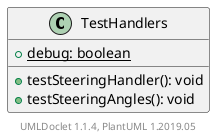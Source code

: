@startuml

    class TestHandlers [[TestHandlers.html]] {
        {static} +debug: boolean
        +testSteeringHandler(): void
        +testSteeringAngles(): void
    }


    center footer UMLDoclet 1.1.4, PlantUML 1.2019.05
@enduml
